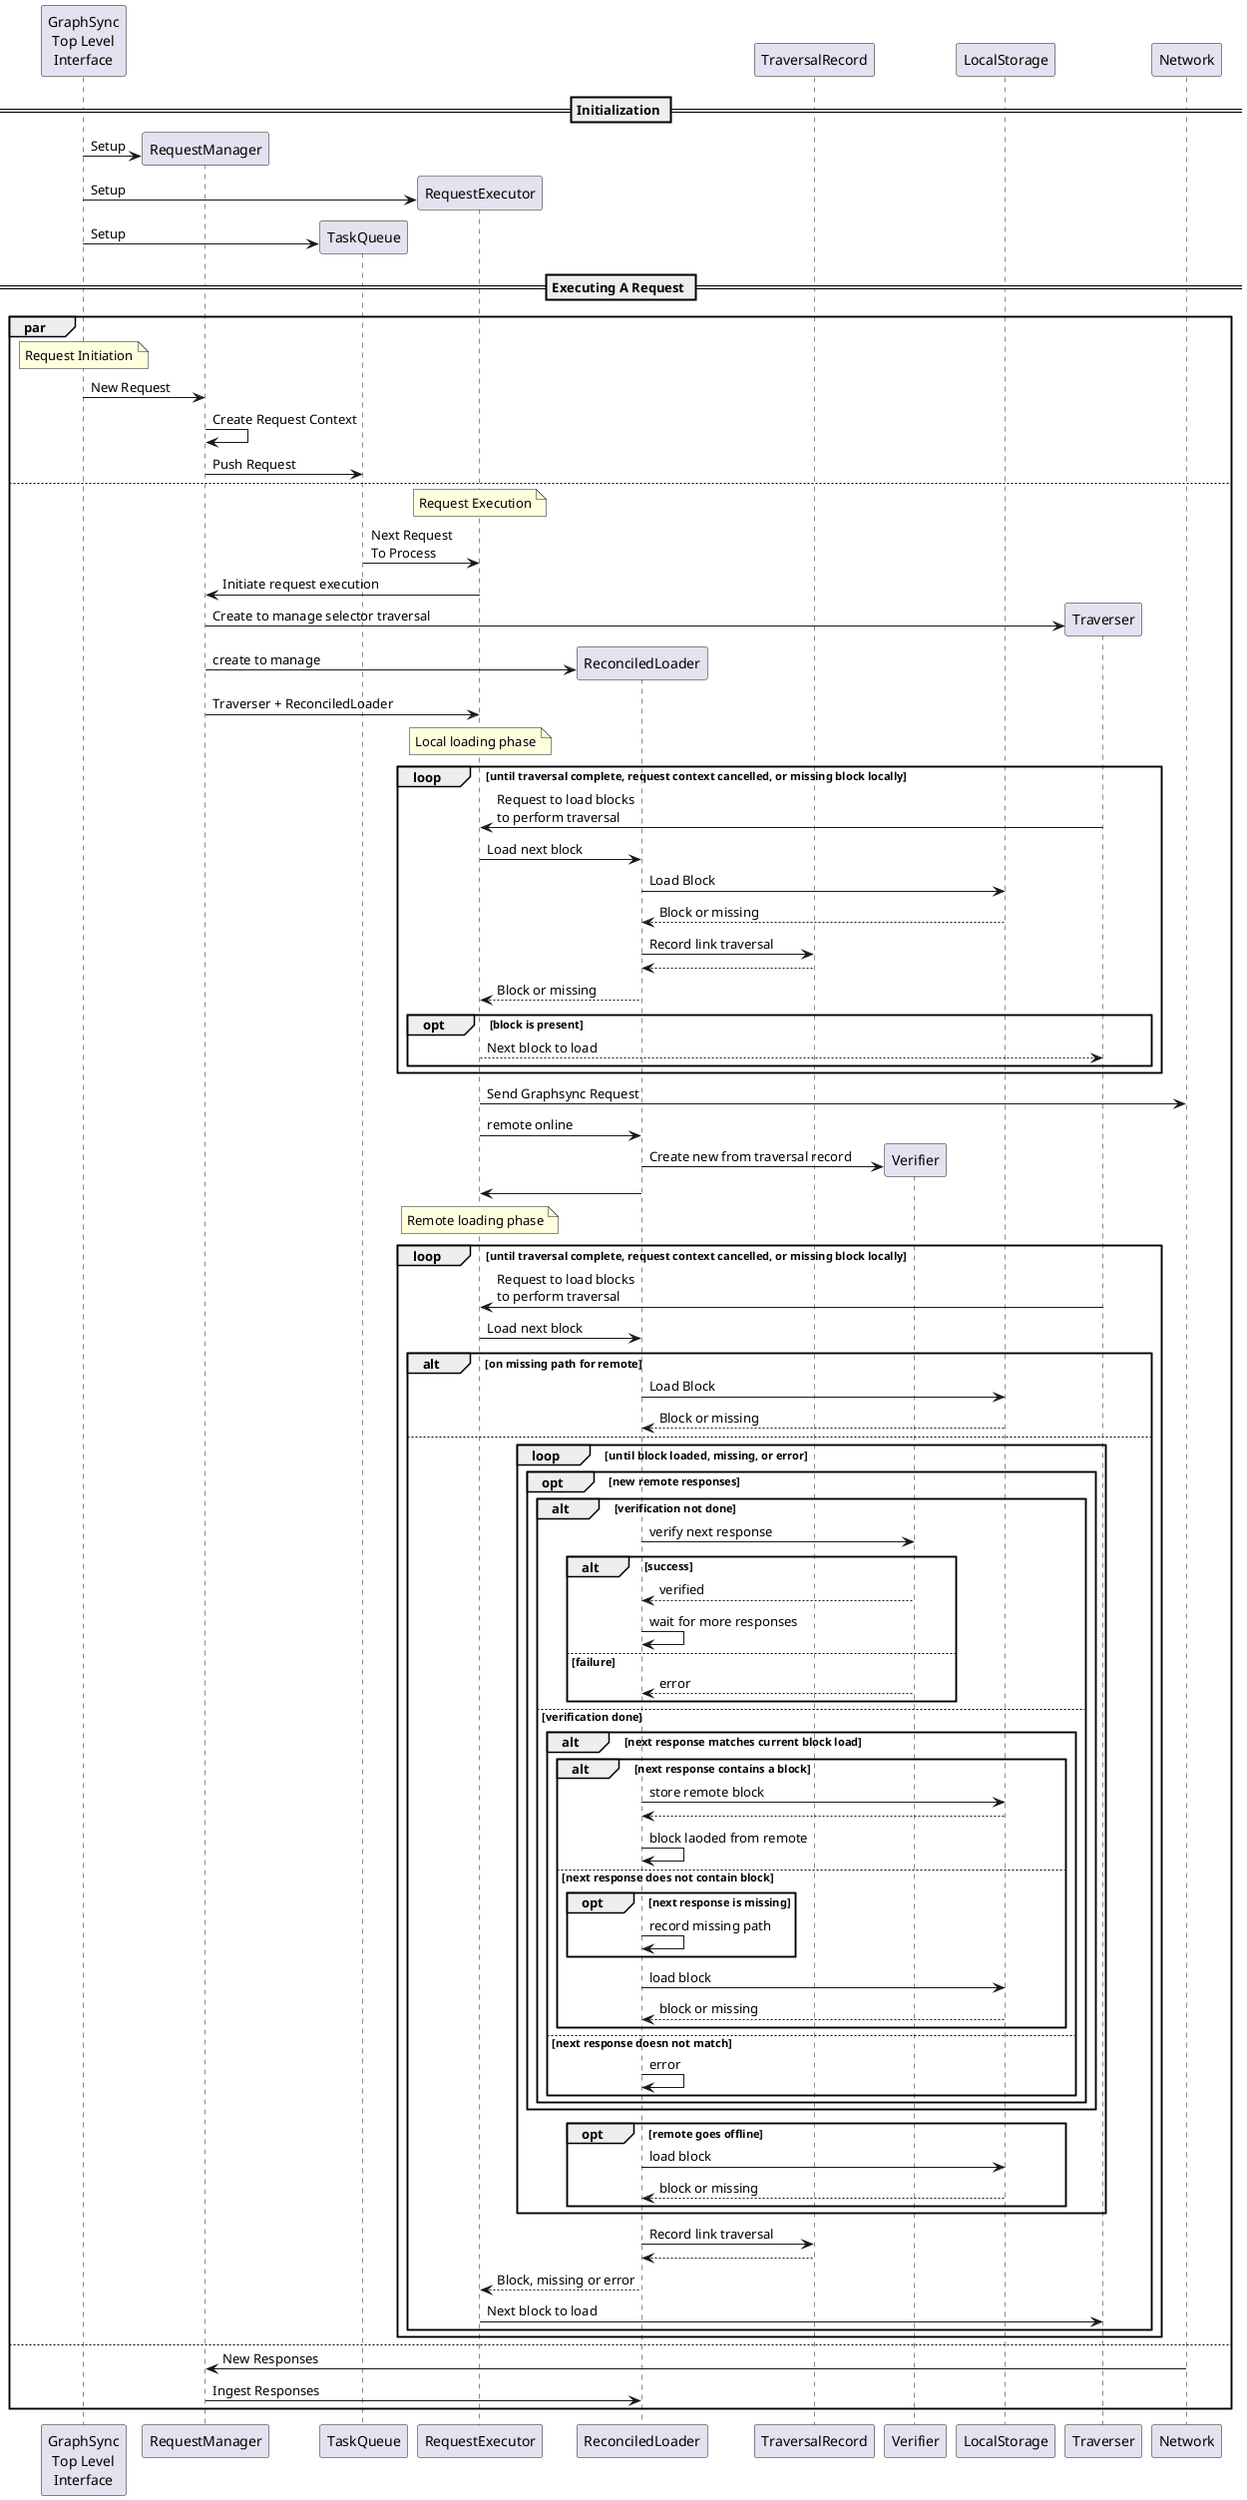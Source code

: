 @startuml Request Execution
participant "GraphSync\nTop Level\nInterface" as TLI
participant RequestManager
participant TaskQueue
participant RequestExecutor as RE
participant ReconciledLoader
participant TraversalRecord
participant Verifier
participant LocalStorage
participant Traverser
participant Network

== Initialization ==

TLI -> RequestManager ** : Setup
TLI -> RE ** : Setup
TLI -> TaskQueue ** : Setup

== Executing A Request ==

par
note over TLI : Request Initiation
TLI -> RequestManager : New Request
RequestManager -> RequestManager : Create Request Context
RequestManager -> TaskQueue : Push Request
else
note over RE: Request Execution
TaskQueue -> RE : Next Request\nTo Process
RE -> RequestManager : Initiate request execution
RequestManager -> Traverser ** : Create to manage selector traversal
RequestManager -> ReconciledLoader ** : create to manage 
RequestManager -> RE : Traverser + ReconciledLoader
note over RE: Local loading phase
loop until traversal complete, request context cancelled, or missing block locally
Traverser -> RE : Request to load blocks\nto perform traversal
RE -> ReconciledLoader : Load next block
ReconciledLoader -> LocalStorage : Load Block
LocalStorage --> ReconciledLoader : Block or missing
ReconciledLoader -> TraversalRecord : Record link traversal
TraversalRecord --> ReconciledLoader
ReconciledLoader --> RE : Block or missing
opt block is present
RE --> Traverser : Next block to load
end
end
RE -> Network : Send Graphsync Request
RE -> ReconciledLoader : remote online
ReconciledLoader -> Verifier ** : Create new from traversal record
ReconciledLoader -> RE
note over RE: Remote loading phase
loop until traversal complete, request context cancelled, or missing block locally
Traverser -> RE : Request to load blocks\nto perform traversal
RE -> ReconciledLoader : Load next block
alt on missing path for remote
ReconciledLoader -> LocalStorage : Load Block
LocalStorage --> ReconciledLoader : Block or missing
else
loop until block loaded, missing, or error
opt new remote responses
  alt verification not done
    ReconciledLoader -> Verifier : verify next response
    alt success
    Verifier --> ReconciledLoader : verified
    ReconciledLoader -> ReconciledLoader : wait for more responses
    else failure
    Verifier --> ReconciledLoader : error
    end
  else verification done
    alt next response matches current block load

      alt next response contains a block
        ReconciledLoader -> LocalStorage : store remote block
        LocalStorage --> ReconciledLoader
        ReconciledLoader -> ReconciledLoader : block laoded from remote
      else next response does not contain block
        opt next response is missing
          ReconciledLoader -> ReconciledLoader : record missing path
        end
        ReconciledLoader -> LocalStorage : load block
        LocalStorage --> ReconciledLoader : block or missing
      end
    else next response doesn not match
      ReconciledLoader -> ReconciledLoader : error
    end
  end
end
opt remote goes offline
ReconciledLoader -> LocalStorage : load block
LocalStorage --> ReconciledLoader : block or missing
end
end
ReconciledLoader -> TraversalRecord : Record link traversal
TraversalRecord --> ReconciledLoader
ReconciledLoader --> RE : Block, missing or error
RE -> Traverser : Next block to load
end
end
else
Network -> RequestManager : New Responses
RequestManager -> ReconciledLoader : Ingest Responses
end
@enduml